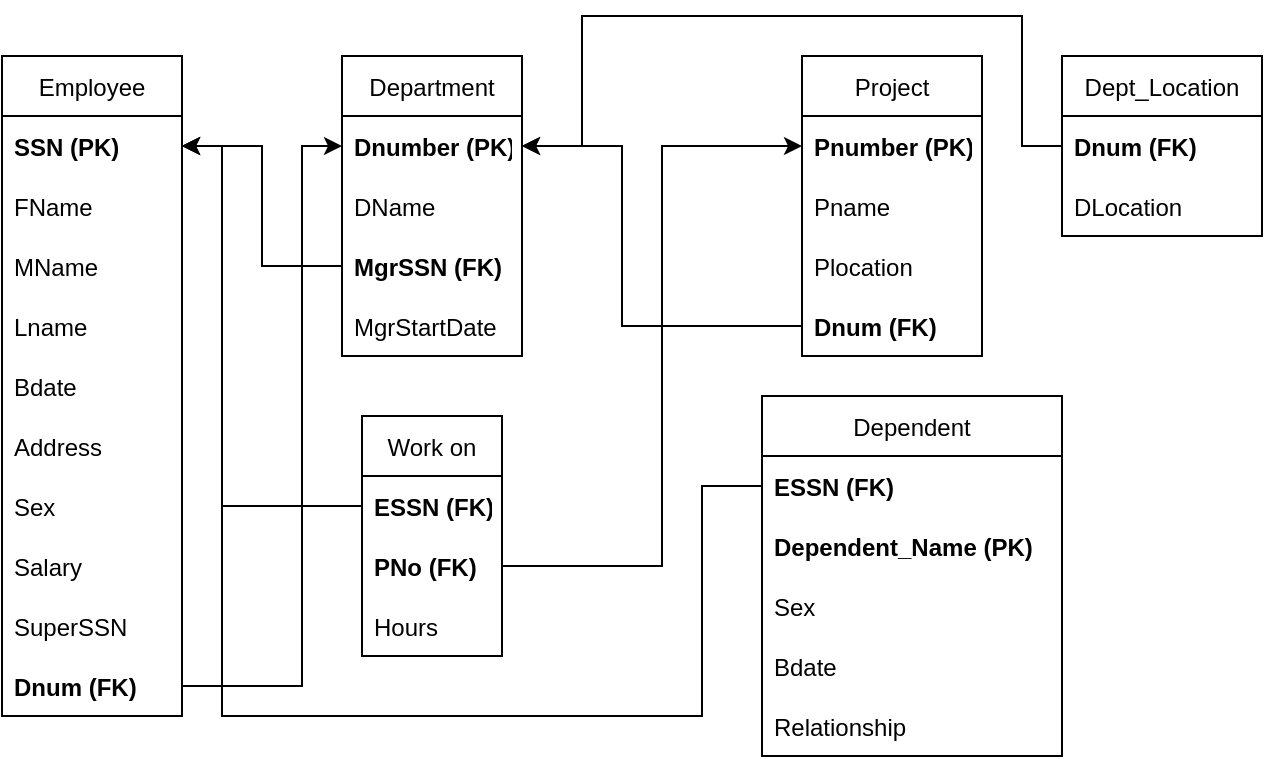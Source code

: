 <mxfile version="20.0.1" type="device"><diagram id="XXBoCkuRkfnd4Pfrqs-z" name="Page-1"><mxGraphModel dx="868" dy="520" grid="1" gridSize="10" guides="1" tooltips="1" connect="1" arrows="1" fold="1" page="1" pageScale="1" pageWidth="850" pageHeight="1100" math="0" shadow="0"><root><mxCell id="0"/><mxCell id="1" parent="0"/><mxCell id="Ad1VCdsVFtiEiTmxVH6f-8" value="Project" style="swimlane;fontStyle=0;childLayout=stackLayout;horizontal=1;startSize=30;horizontalStack=0;resizeParent=1;resizeParentMax=0;resizeLast=0;collapsible=1;marginBottom=0;" parent="1" vertex="1"><mxGeometry x="480" y="80" width="90" height="150" as="geometry"><mxRectangle x="460" y="280" width="50" height="30" as="alternateBounds"/></mxGeometry></mxCell><mxCell id="Ad1VCdsVFtiEiTmxVH6f-9" value="Pnumber (PK)" style="text;strokeColor=none;fillColor=none;align=left;verticalAlign=middle;spacingLeft=4;spacingRight=4;overflow=hidden;points=[[0,0.5],[1,0.5]];portConstraint=eastwest;rotatable=0;fontStyle=1" parent="Ad1VCdsVFtiEiTmxVH6f-8" vertex="1"><mxGeometry y="30" width="90" height="30" as="geometry"/></mxCell><mxCell id="Ad1VCdsVFtiEiTmxVH6f-10" value="Pname" style="text;strokeColor=none;fillColor=none;align=left;verticalAlign=middle;spacingLeft=4;spacingRight=4;overflow=hidden;points=[[0,0.5],[1,0.5]];portConstraint=eastwest;rotatable=0;" parent="Ad1VCdsVFtiEiTmxVH6f-8" vertex="1"><mxGeometry y="60" width="90" height="30" as="geometry"/></mxCell><mxCell id="Ad1VCdsVFtiEiTmxVH6f-11" value="Plocation" style="text;strokeColor=none;fillColor=none;align=left;verticalAlign=middle;spacingLeft=4;spacingRight=4;overflow=hidden;points=[[0,0.5],[1,0.5]];portConstraint=eastwest;rotatable=0;" parent="Ad1VCdsVFtiEiTmxVH6f-8" vertex="1"><mxGeometry y="90" width="90" height="30" as="geometry"/></mxCell><mxCell id="Ad1VCdsVFtiEiTmxVH6f-39" value="Dnum (FK)" style="text;strokeColor=none;fillColor=none;align=left;verticalAlign=middle;spacingLeft=4;spacingRight=4;overflow=hidden;points=[[0,0.5],[1,0.5]];portConstraint=eastwest;rotatable=0;fontStyle=1" parent="Ad1VCdsVFtiEiTmxVH6f-8" vertex="1"><mxGeometry y="120" width="90" height="30" as="geometry"/></mxCell><mxCell id="Ad1VCdsVFtiEiTmxVH6f-12" value="Employee" style="swimlane;fontStyle=0;childLayout=stackLayout;horizontal=1;startSize=30;horizontalStack=0;resizeParent=1;resizeParentMax=0;resizeLast=0;collapsible=1;marginBottom=0;" parent="1" vertex="1"><mxGeometry x="80" y="80" width="90" height="330" as="geometry"/></mxCell><mxCell id="Ad1VCdsVFtiEiTmxVH6f-13" value="SSN (PK)" style="text;strokeColor=none;fillColor=none;align=left;verticalAlign=middle;spacingLeft=4;spacingRight=4;overflow=hidden;points=[[0,0.5],[1,0.5]];portConstraint=eastwest;rotatable=0;fontStyle=1" parent="Ad1VCdsVFtiEiTmxVH6f-12" vertex="1"><mxGeometry y="30" width="90" height="30" as="geometry"/></mxCell><mxCell id="Ad1VCdsVFtiEiTmxVH6f-14" value="FName" style="text;strokeColor=none;fillColor=none;align=left;verticalAlign=middle;spacingLeft=4;spacingRight=4;overflow=hidden;points=[[0,0.5],[1,0.5]];portConstraint=eastwest;rotatable=0;" parent="Ad1VCdsVFtiEiTmxVH6f-12" vertex="1"><mxGeometry y="60" width="90" height="30" as="geometry"/></mxCell><mxCell id="Ad1VCdsVFtiEiTmxVH6f-15" value="MName" style="text;strokeColor=none;fillColor=none;align=left;verticalAlign=middle;spacingLeft=4;spacingRight=4;overflow=hidden;points=[[0,0.5],[1,0.5]];portConstraint=eastwest;rotatable=0;" parent="Ad1VCdsVFtiEiTmxVH6f-12" vertex="1"><mxGeometry y="90" width="90" height="30" as="geometry"/></mxCell><mxCell id="Ad1VCdsVFtiEiTmxVH6f-32" value="Lname" style="text;strokeColor=none;fillColor=none;align=left;verticalAlign=middle;spacingLeft=4;spacingRight=4;overflow=hidden;points=[[0,0.5],[1,0.5]];portConstraint=eastwest;rotatable=0;" parent="Ad1VCdsVFtiEiTmxVH6f-12" vertex="1"><mxGeometry y="120" width="90" height="30" as="geometry"/></mxCell><mxCell id="Ad1VCdsVFtiEiTmxVH6f-33" value="Bdate" style="text;strokeColor=none;fillColor=none;align=left;verticalAlign=middle;spacingLeft=4;spacingRight=4;overflow=hidden;points=[[0,0.5],[1,0.5]];portConstraint=eastwest;rotatable=0;" parent="Ad1VCdsVFtiEiTmxVH6f-12" vertex="1"><mxGeometry y="150" width="90" height="30" as="geometry"/></mxCell><mxCell id="Ad1VCdsVFtiEiTmxVH6f-34" value="Address" style="text;strokeColor=none;fillColor=none;align=left;verticalAlign=middle;spacingLeft=4;spacingRight=4;overflow=hidden;points=[[0,0.5],[1,0.5]];portConstraint=eastwest;rotatable=0;" parent="Ad1VCdsVFtiEiTmxVH6f-12" vertex="1"><mxGeometry y="180" width="90" height="30" as="geometry"/></mxCell><mxCell id="Ad1VCdsVFtiEiTmxVH6f-35" value="Sex" style="text;strokeColor=none;fillColor=none;align=left;verticalAlign=middle;spacingLeft=4;spacingRight=4;overflow=hidden;points=[[0,0.5],[1,0.5]];portConstraint=eastwest;rotatable=0;" parent="Ad1VCdsVFtiEiTmxVH6f-12" vertex="1"><mxGeometry y="210" width="90" height="30" as="geometry"/></mxCell><mxCell id="Ad1VCdsVFtiEiTmxVH6f-36" value="Salary" style="text;strokeColor=none;fillColor=none;align=left;verticalAlign=middle;spacingLeft=4;spacingRight=4;overflow=hidden;points=[[0,0.5],[1,0.5]];portConstraint=eastwest;rotatable=0;" parent="Ad1VCdsVFtiEiTmxVH6f-12" vertex="1"><mxGeometry y="240" width="90" height="30" as="geometry"/></mxCell><mxCell id="Ad1VCdsVFtiEiTmxVH6f-37" value="SuperSSN" style="text;strokeColor=none;fillColor=none;align=left;verticalAlign=middle;spacingLeft=4;spacingRight=4;overflow=hidden;points=[[0,0.5],[1,0.5]];portConstraint=eastwest;rotatable=0;" parent="Ad1VCdsVFtiEiTmxVH6f-12" vertex="1"><mxGeometry y="270" width="90" height="30" as="geometry"/></mxCell><mxCell id="Ad1VCdsVFtiEiTmxVH6f-38" value="Dnum (FK)" style="text;strokeColor=none;fillColor=none;align=left;verticalAlign=middle;spacingLeft=4;spacingRight=4;overflow=hidden;points=[[0,0.5],[1,0.5]];portConstraint=eastwest;rotatable=0;fontStyle=1" parent="Ad1VCdsVFtiEiTmxVH6f-12" vertex="1"><mxGeometry y="300" width="90" height="30" as="geometry"/></mxCell><mxCell id="Ad1VCdsVFtiEiTmxVH6f-16" value="Dept_Location" style="swimlane;fontStyle=0;childLayout=stackLayout;horizontal=1;startSize=30;horizontalStack=0;resizeParent=1;resizeParentMax=0;resizeLast=0;collapsible=1;marginBottom=0;" parent="1" vertex="1"><mxGeometry x="610" y="80" width="100" height="90" as="geometry"/></mxCell><mxCell id="Ad1VCdsVFtiEiTmxVH6f-17" value="Dnum (FK)" style="text;strokeColor=none;fillColor=none;align=left;verticalAlign=middle;spacingLeft=4;spacingRight=4;overflow=hidden;points=[[0,0.5],[1,0.5]];portConstraint=eastwest;rotatable=0;fontStyle=1" parent="Ad1VCdsVFtiEiTmxVH6f-16" vertex="1"><mxGeometry y="30" width="100" height="30" as="geometry"/></mxCell><mxCell id="Ad1VCdsVFtiEiTmxVH6f-18" value="DLocation" style="text;strokeColor=none;fillColor=none;align=left;verticalAlign=middle;spacingLeft=4;spacingRight=4;overflow=hidden;points=[[0,0.5],[1,0.5]];portConstraint=eastwest;rotatable=0;" parent="Ad1VCdsVFtiEiTmxVH6f-16" vertex="1"><mxGeometry y="60" width="100" height="30" as="geometry"/></mxCell><mxCell id="Ad1VCdsVFtiEiTmxVH6f-20" value="Department" style="swimlane;fontStyle=0;childLayout=stackLayout;horizontal=1;startSize=30;horizontalStack=0;resizeParent=1;resizeParentMax=0;resizeLast=0;collapsible=1;marginBottom=0;" parent="1" vertex="1"><mxGeometry x="250" y="80" width="90" height="150" as="geometry"/></mxCell><mxCell id="Ad1VCdsVFtiEiTmxVH6f-21" value="Dnumber (PK)" style="text;strokeColor=none;fillColor=none;align=left;verticalAlign=middle;spacingLeft=4;spacingRight=4;overflow=hidden;points=[[0,0.5],[1,0.5]];portConstraint=eastwest;rotatable=0;fontStyle=1" parent="Ad1VCdsVFtiEiTmxVH6f-20" vertex="1"><mxGeometry y="30" width="90" height="30" as="geometry"/></mxCell><mxCell id="Ad1VCdsVFtiEiTmxVH6f-22" value="DName" style="text;strokeColor=none;fillColor=none;align=left;verticalAlign=middle;spacingLeft=4;spacingRight=4;overflow=hidden;points=[[0,0.5],[1,0.5]];portConstraint=eastwest;rotatable=0;" parent="Ad1VCdsVFtiEiTmxVH6f-20" vertex="1"><mxGeometry y="60" width="90" height="30" as="geometry"/></mxCell><mxCell id="Ad1VCdsVFtiEiTmxVH6f-23" value="MgrSSN (FK)" style="text;strokeColor=none;fillColor=none;align=left;verticalAlign=middle;spacingLeft=4;spacingRight=4;overflow=hidden;points=[[0,0.5],[1,0.5]];portConstraint=eastwest;rotatable=0;fontStyle=1" parent="Ad1VCdsVFtiEiTmxVH6f-20" vertex="1"><mxGeometry y="90" width="90" height="30" as="geometry"/></mxCell><mxCell id="Ad1VCdsVFtiEiTmxVH6f-40" value="MgrStartDate" style="text;strokeColor=none;fillColor=none;align=left;verticalAlign=middle;spacingLeft=4;spacingRight=4;overflow=hidden;points=[[0,0.5],[1,0.5]];portConstraint=eastwest;rotatable=0;" parent="Ad1VCdsVFtiEiTmxVH6f-20" vertex="1"><mxGeometry y="120" width="90" height="30" as="geometry"/></mxCell><mxCell id="Ad1VCdsVFtiEiTmxVH6f-24" value="Dependent" style="swimlane;fontStyle=0;childLayout=stackLayout;horizontal=1;startSize=30;horizontalStack=0;resizeParent=1;resizeParentMax=0;resizeLast=0;collapsible=1;marginBottom=0;" parent="1" vertex="1"><mxGeometry x="460" y="250" width="150" height="180" as="geometry"/></mxCell><mxCell id="Ad1VCdsVFtiEiTmxVH6f-25" value="ESSN (FK)" style="text;strokeColor=none;fillColor=none;align=left;verticalAlign=middle;spacingLeft=4;spacingRight=4;overflow=hidden;points=[[0,0.5],[1,0.5]];portConstraint=eastwest;rotatable=0;fontStyle=1" parent="Ad1VCdsVFtiEiTmxVH6f-24" vertex="1"><mxGeometry y="30" width="150" height="30" as="geometry"/></mxCell><mxCell id="Ad1VCdsVFtiEiTmxVH6f-26" value="Dependent_Name (PK)" style="text;strokeColor=none;fillColor=none;align=left;verticalAlign=middle;spacingLeft=4;spacingRight=4;overflow=hidden;points=[[0,0.5],[1,0.5]];portConstraint=eastwest;rotatable=0;fontStyle=1" parent="Ad1VCdsVFtiEiTmxVH6f-24" vertex="1"><mxGeometry y="60" width="150" height="30" as="geometry"/></mxCell><mxCell id="Ad1VCdsVFtiEiTmxVH6f-27" value="Sex" style="text;strokeColor=none;fillColor=none;align=left;verticalAlign=middle;spacingLeft=4;spacingRight=4;overflow=hidden;points=[[0,0.5],[1,0.5]];portConstraint=eastwest;rotatable=0;" parent="Ad1VCdsVFtiEiTmxVH6f-24" vertex="1"><mxGeometry y="90" width="150" height="30" as="geometry"/></mxCell><mxCell id="Ad1VCdsVFtiEiTmxVH6f-41" value="Bdate" style="text;strokeColor=none;fillColor=none;align=left;verticalAlign=middle;spacingLeft=4;spacingRight=4;overflow=hidden;points=[[0,0.5],[1,0.5]];portConstraint=eastwest;rotatable=0;" parent="Ad1VCdsVFtiEiTmxVH6f-24" vertex="1"><mxGeometry y="120" width="150" height="30" as="geometry"/></mxCell><mxCell id="Ad1VCdsVFtiEiTmxVH6f-42" value="Relationship" style="text;strokeColor=none;fillColor=none;align=left;verticalAlign=middle;spacingLeft=4;spacingRight=4;overflow=hidden;points=[[0,0.5],[1,0.5]];portConstraint=eastwest;rotatable=0;" parent="Ad1VCdsVFtiEiTmxVH6f-24" vertex="1"><mxGeometry y="150" width="150" height="30" as="geometry"/></mxCell><mxCell id="Ad1VCdsVFtiEiTmxVH6f-28" value="Work on" style="swimlane;fontStyle=0;childLayout=stackLayout;horizontal=1;startSize=30;horizontalStack=0;resizeParent=1;resizeParentMax=0;resizeLast=0;collapsible=1;marginBottom=0;" parent="1" vertex="1"><mxGeometry x="260" y="260" width="70" height="120" as="geometry"/></mxCell><mxCell id="Ad1VCdsVFtiEiTmxVH6f-29" value="ESSN (FK)" style="text;strokeColor=none;fillColor=none;align=left;verticalAlign=middle;spacingLeft=4;spacingRight=4;overflow=hidden;points=[[0,0.5],[1,0.5]];portConstraint=eastwest;rotatable=0;fontStyle=1" parent="Ad1VCdsVFtiEiTmxVH6f-28" vertex="1"><mxGeometry y="30" width="70" height="30" as="geometry"/></mxCell><mxCell id="Ad1VCdsVFtiEiTmxVH6f-30" value="PNo (FK)" style="text;strokeColor=none;fillColor=none;align=left;verticalAlign=middle;spacingLeft=4;spacingRight=4;overflow=hidden;points=[[0,0.5],[1,0.5]];portConstraint=eastwest;rotatable=0;fontStyle=1" parent="Ad1VCdsVFtiEiTmxVH6f-28" vertex="1"><mxGeometry y="60" width="70" height="30" as="geometry"/></mxCell><mxCell id="Ad1VCdsVFtiEiTmxVH6f-31" value="Hours" style="text;strokeColor=none;fillColor=none;align=left;verticalAlign=middle;spacingLeft=4;spacingRight=4;overflow=hidden;points=[[0,0.5],[1,0.5]];portConstraint=eastwest;rotatable=0;" parent="Ad1VCdsVFtiEiTmxVH6f-28" vertex="1"><mxGeometry y="90" width="70" height="30" as="geometry"/></mxCell><mxCell id="Ad1VCdsVFtiEiTmxVH6f-45" style="edgeStyle=orthogonalEdgeStyle;rounded=0;orthogonalLoop=1;jettySize=auto;html=1;entryX=1;entryY=0.5;entryDx=0;entryDy=0;" parent="1" source="Ad1VCdsVFtiEiTmxVH6f-23" target="Ad1VCdsVFtiEiTmxVH6f-13" edge="1"><mxGeometry relative="1" as="geometry"><Array as="points"><mxPoint x="210" y="185"/><mxPoint x="210" y="125"/></Array></mxGeometry></mxCell><mxCell id="Ad1VCdsVFtiEiTmxVH6f-48" style="edgeStyle=orthogonalEdgeStyle;rounded=0;orthogonalLoop=1;jettySize=auto;html=1;" parent="1" source="Ad1VCdsVFtiEiTmxVH6f-17" target="Ad1VCdsVFtiEiTmxVH6f-21" edge="1"><mxGeometry relative="1" as="geometry"><Array as="points"><mxPoint x="590" y="125"/><mxPoint x="590" y="60"/><mxPoint x="370" y="60"/><mxPoint x="370" y="125"/></Array></mxGeometry></mxCell><mxCell id="Ad1VCdsVFtiEiTmxVH6f-49" style="edgeStyle=orthogonalEdgeStyle;rounded=0;orthogonalLoop=1;jettySize=auto;html=1;" parent="1" source="Ad1VCdsVFtiEiTmxVH6f-39" target="Ad1VCdsVFtiEiTmxVH6f-21" edge="1"><mxGeometry relative="1" as="geometry"><Array as="points"><mxPoint x="390" y="215"/><mxPoint x="390" y="125"/></Array></mxGeometry></mxCell><mxCell id="Ad1VCdsVFtiEiTmxVH6f-50" style="edgeStyle=orthogonalEdgeStyle;rounded=0;orthogonalLoop=1;jettySize=auto;html=1;" parent="1" source="Ad1VCdsVFtiEiTmxVH6f-38" target="Ad1VCdsVFtiEiTmxVH6f-21" edge="1"><mxGeometry relative="1" as="geometry"><Array as="points"><mxPoint x="230" y="395"/><mxPoint x="230" y="125"/></Array></mxGeometry></mxCell><mxCell id="Ad1VCdsVFtiEiTmxVH6f-51" style="edgeStyle=orthogonalEdgeStyle;rounded=0;orthogonalLoop=1;jettySize=auto;html=1;" parent="1" source="Ad1VCdsVFtiEiTmxVH6f-29" target="Ad1VCdsVFtiEiTmxVH6f-13" edge="1"><mxGeometry relative="1" as="geometry"><Array as="points"><mxPoint x="190" y="305"/><mxPoint x="190" y="125"/></Array></mxGeometry></mxCell><mxCell id="Ad1VCdsVFtiEiTmxVH6f-52" style="edgeStyle=orthogonalEdgeStyle;rounded=0;orthogonalLoop=1;jettySize=auto;html=1;entryX=0;entryY=0.5;entryDx=0;entryDy=0;" parent="1" source="Ad1VCdsVFtiEiTmxVH6f-30" target="Ad1VCdsVFtiEiTmxVH6f-9" edge="1"><mxGeometry relative="1" as="geometry"><Array as="points"><mxPoint x="410" y="335"/><mxPoint x="410" y="125"/></Array></mxGeometry></mxCell><mxCell id="Ad1VCdsVFtiEiTmxVH6f-53" style="edgeStyle=orthogonalEdgeStyle;rounded=0;orthogonalLoop=1;jettySize=auto;html=1;" parent="1" source="Ad1VCdsVFtiEiTmxVH6f-25" target="Ad1VCdsVFtiEiTmxVH6f-13" edge="1"><mxGeometry relative="1" as="geometry"><Array as="points"><mxPoint x="430" y="295"/><mxPoint x="430" y="410"/><mxPoint x="190" y="410"/><mxPoint x="190" y="125"/></Array></mxGeometry></mxCell></root></mxGraphModel></diagram></mxfile>